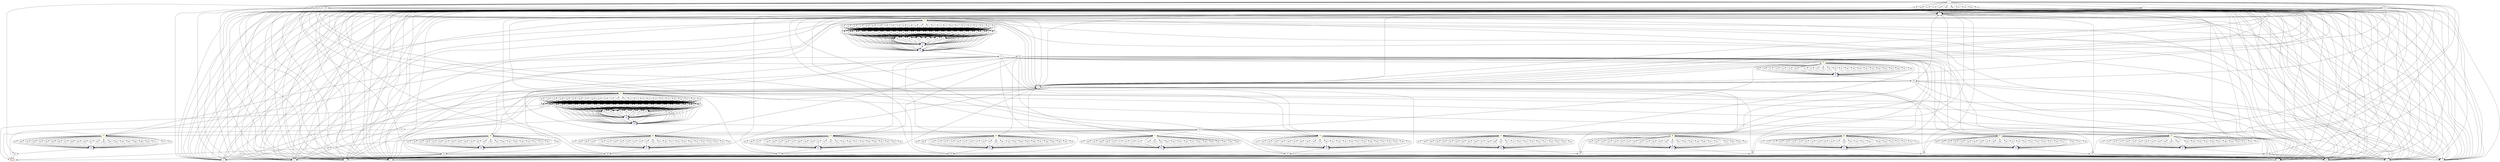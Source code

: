 digraph G {
	0 -> 1;
	0 -> 115;
	0 -> 205;
	0 -> 232;
	0 -> 259;
	0 -> 286;
	0 -> 313;
	0 -> 340;
	0 -> 367;
	0 -> 394;
	0 -> 421;
	0 -> 448;
	0 -> 501;
	0 -> 503;
	0 -> 504;
	0 -> 505;
	0 -> 506;
	0 -> 507;
	0 -> 508;
	0 -> 509;
	0 -> 510;
	0 -> 511;
	0 -> 512;
	0 -> 513;
	0 -> 514;
	0 -> 515;
	1 -> 2;
	1 -> 3;
	1 -> 4;
	1 -> 5;
	1 -> 6;
	1 -> 7;
	1 -> 8;
	1 -> 9;
	1 -> 10;
	1 -> 11;
	2 -> "12";
12 [color=yellow];
	2 -> "13";
13 [color=yellow];
	3 -> "12";
12 [color=yellow];
	3 -> "13";
13 [color=yellow];
	4 -> "12";
12 [color=yellow];
	4 -> "13";
13 [color=yellow];
	5 -> "12";
12 [color=yellow];
	5 -> "13";
13 [color=yellow];
	6 -> "12";
12 [color=yellow];
	6 -> "13";
13 [color=yellow];
	7 -> "12";
12 [color=yellow];
	7 -> "13";
13 [color=yellow];
	8 -> "12";
12 [color=yellow];
	8 -> "13";
13 [color=yellow];
	9 -> "12";
12 [color=yellow];
	9 -> "13";
13 [color=yellow];
	10 -> "12";
12 [color=yellow];
	10 -> "13";
13 [color=yellow];
	11 -> "12";
12 [color=yellow];
	11 -> "13";
13 [color=yellow];
	12 -> 14;
	12 -> 50;
	12 -> 51;
	12 -> 52;
	12 -> 53;
	12 -> 54;
	12 -> 55;
	12 -> 56;
	12 -> 57;
	12 -> 58;
	12 -> 59;
	12 -> 60;
	12 -> 61;
	12 -> 62;
	12 -> 63;
	12 -> 64;
	12 -> 65;
	12 -> 66;
	12 -> 67;
	12 -> 68;
	12 -> 69;
	12 -> 70;
	12 -> 71;
	12 -> 72;
	12 -> 73;
	12 -> 74;
	13 -> 116;
	13 -> 152;
	13 -> 153;
	13 -> 154;
	13 -> 155;
	13 -> 156;
	13 -> 157;
	13 -> 158;
	13 -> 159;
	13 -> 160;
	13 -> 161;
	13 -> 162;
	13 -> 163;
	13 -> 164;
	13 -> 165;
	13 -> 166;
	13 -> 167;
	13 -> 168;
	13 -> 169;
	13 -> 170;
	13 -> 171;
	13 -> 172;
	13 -> 173;
	13 -> 174;
	13 -> 175;
	13 -> 176;
	14 -> 15;
	14 -> 16;
	14 -> 17;
	14 -> 18;
	14 -> 19;
	14 -> 20;
	14 -> 21;
	14 -> 22;
	14 -> 23;
	14 -> 24;
	14 -> 25;
	14 -> 26;
	14 -> 27;
	14 -> 28;
	14 -> 29;
	14 -> 30;
	14 -> 31;
	14 -> 32;
	14 -> 33;
	14 -> 34;
	14 -> 35;
	14 -> 36;
	14 -> 37;
	14 -> 38;
	14 -> 39;
	14 -> 40;
	15 -> "41";
41 [color=blue];
	15 -> 42;
	15 -> 43;
	15 -> 44;
	15 -> 45;
	15 -> 46;
	15 -> 47;
	15 -> "48";
48 [color=blue];
	15 -> 49;
	16 -> "41";
41 [color=blue];
	16 -> 42;
	16 -> 43;
	16 -> 44;
	16 -> 45;
	16 -> 46;
	16 -> 47;
	16 -> "48";
48 [color=blue];
	16 -> 49;
	17 -> "41";
41 [color=blue];
	17 -> 42;
	17 -> 43;
	17 -> 44;
	17 -> 45;
	17 -> 46;
	17 -> 47;
	17 -> "48";
48 [color=blue];
	17 -> 49;
	18 -> "41";
41 [color=blue];
	18 -> 42;
	18 -> 43;
	18 -> 44;
	18 -> 45;
	18 -> 46;
	18 -> 47;
	18 -> "48";
48 [color=blue];
	18 -> 49;
	19 -> "41";
41 [color=blue];
	19 -> 42;
	19 -> 43;
	19 -> 44;
	19 -> 45;
	19 -> 46;
	19 -> 47;
	19 -> "48";
48 [color=blue];
	19 -> 49;
	20 -> "41";
41 [color=blue];
	20 -> 42;
	20 -> 43;
	20 -> 44;
	20 -> 45;
	20 -> 46;
	20 -> 47;
	20 -> "48";
48 [color=blue];
	20 -> 49;
	21 -> "41";
41 [color=blue];
	21 -> 42;
	21 -> 43;
	21 -> 44;
	21 -> 45;
	21 -> 46;
	21 -> 47;
	21 -> "48";
48 [color=blue];
	21 -> 49;
	22 -> "41";
41 [color=blue];
	22 -> 42;
	22 -> 43;
	22 -> 44;
	22 -> 45;
	22 -> 46;
	22 -> 47;
	22 -> "48";
48 [color=blue];
	22 -> 49;
	23 -> "41";
41 [color=blue];
	23 -> 42;
	23 -> 43;
	23 -> 44;
	23 -> 45;
	23 -> 46;
	23 -> 47;
	23 -> "48";
48 [color=blue];
	23 -> 49;
	24 -> "41";
41 [color=blue];
	24 -> 42;
	24 -> 43;
	24 -> 44;
	24 -> 45;
	24 -> 46;
	24 -> 47;
	24 -> "48";
48 [color=blue];
	24 -> 49;
	25 -> "41";
41 [color=blue];
	25 -> 42;
	25 -> 43;
	25 -> 44;
	25 -> 45;
	25 -> 46;
	25 -> 47;
	25 -> "48";
48 [color=blue];
	25 -> 49;
	26 -> "41";
41 [color=blue];
	26 -> 42;
	26 -> 43;
	26 -> 44;
	26 -> 45;
	26 -> 46;
	26 -> 47;
	26 -> "48";
48 [color=blue];
	26 -> 49;
	27 -> "41";
41 [color=blue];
	27 -> 42;
	27 -> 43;
	27 -> 44;
	27 -> 45;
	27 -> 46;
	27 -> 47;
	27 -> "48";
48 [color=blue];
	27 -> 49;
	28 -> "41";
41 [color=blue];
	28 -> 42;
	28 -> 43;
	28 -> 44;
	28 -> 45;
	28 -> 46;
	28 -> 47;
	28 -> "48";
48 [color=blue];
	28 -> 49;
	29 -> "41";
41 [color=blue];
	29 -> 42;
	29 -> 43;
	29 -> 44;
	29 -> 45;
	29 -> 46;
	29 -> 47;
	29 -> "48";
48 [color=blue];
	29 -> 49;
	30 -> "41";
41 [color=blue];
	30 -> 42;
	30 -> 43;
	30 -> 44;
	30 -> 45;
	30 -> 46;
	30 -> 47;
	30 -> "48";
48 [color=blue];
	30 -> 49;
	31 -> "41";
41 [color=blue];
	31 -> 42;
	31 -> 43;
	31 -> 44;
	31 -> 45;
	31 -> 46;
	31 -> 47;
	31 -> "48";
48 [color=blue];
	31 -> 49;
	32 -> "41";
41 [color=blue];
	32 -> 42;
	32 -> 43;
	32 -> 44;
	32 -> 45;
	32 -> 46;
	32 -> 47;
	32 -> "48";
48 [color=blue];
	32 -> 49;
	33 -> "41";
41 [color=blue];
	33 -> 42;
	33 -> 43;
	33 -> 44;
	33 -> 45;
	33 -> 46;
	33 -> 47;
	33 -> "48";
48 [color=blue];
	33 -> 49;
	34 -> "41";
41 [color=blue];
	34 -> 42;
	34 -> 43;
	34 -> 44;
	34 -> 45;
	34 -> 46;
	34 -> 47;
	34 -> "48";
48 [color=blue];
	34 -> 49;
	35 -> "41";
41 [color=blue];
	35 -> 42;
	35 -> 43;
	35 -> 44;
	35 -> 45;
	35 -> 46;
	35 -> 47;
	35 -> "48";
48 [color=blue];
	35 -> 49;
	36 -> "41";
41 [color=blue];
	36 -> 42;
	36 -> 43;
	36 -> 44;
	36 -> 45;
	36 -> 46;
	36 -> 47;
	36 -> "48";
48 [color=blue];
	36 -> 49;
	37 -> "41";
41 [color=blue];
	37 -> 42;
	37 -> 43;
	37 -> 44;
	37 -> 45;
	37 -> 46;
	37 -> 47;
	37 -> "48";
48 [color=blue];
	37 -> 49;
	38 -> "41";
41 [color=blue];
	38 -> 42;
	38 -> 43;
	38 -> 44;
	38 -> 45;
	38 -> 46;
	38 -> 47;
	38 -> "48";
48 [color=blue];
	38 -> 49;
	39 -> "41";
41 [color=blue];
	39 -> 42;
	39 -> 43;
	39 -> 44;
	39 -> 45;
	39 -> 46;
	39 -> 47;
	39 -> "48";
48 [color=blue];
	39 -> 49;
	40 -> "41";
41 [color=blue];
	40 -> 42;
	40 -> 43;
	40 -> 44;
	40 -> 45;
	40 -> 46;
	40 -> 47;
	40 -> "48";
48 [color=blue];
	40 -> 49;
	41 -> "41";
41 [color=blue];
	41 -> "48";
48 [color=blue];
	41 -> 502;
	42 -> "41";
41 [color=blue];
	42 -> "48";
48 [color=blue];
	43 -> "41";
41 [color=blue];
	43 -> "48";
48 [color=blue];
	44 -> "41";
41 [color=blue];
	44 -> "48";
48 [color=blue];
	45 -> "41";
41 [color=blue];
	45 -> "48";
48 [color=blue];
	46 -> "41";
41 [color=blue];
	46 -> "48";
48 [color=blue];
	47 -> "41";
41 [color=blue];
	47 -> "48";
48 [color=blue];
	48 -> "41";
41 [color=blue];
	48 -> "48";
48 [color=blue];
	48 -> 75;
	49 -> "41";
41 [color=blue];
	49 -> "48";
48 [color=blue];
	50 -> 15;
	50 -> 16;
	50 -> 17;
	50 -> 18;
	50 -> 19;
	50 -> 20;
	50 -> 21;
	50 -> 22;
	50 -> 23;
	50 -> 24;
	50 -> 25;
	50 -> 26;
	50 -> 27;
	50 -> 28;
	50 -> 29;
	50 -> 30;
	50 -> 31;
	50 -> 32;
	50 -> 33;
	50 -> 34;
	50 -> 35;
	50 -> 36;
	50 -> 37;
	50 -> 38;
	50 -> 39;
	50 -> 40;
	51 -> 15;
	51 -> 16;
	51 -> 17;
	51 -> 18;
	51 -> 19;
	51 -> 20;
	51 -> 21;
	51 -> 22;
	51 -> 23;
	51 -> 24;
	51 -> 25;
	51 -> 26;
	51 -> 27;
	51 -> 28;
	51 -> 29;
	51 -> 30;
	51 -> 31;
	51 -> 32;
	51 -> 33;
	51 -> 34;
	51 -> 35;
	51 -> 36;
	51 -> 37;
	51 -> 38;
	51 -> 39;
	51 -> 40;
	52 -> 15;
	52 -> 16;
	52 -> 17;
	52 -> 18;
	52 -> 19;
	52 -> 20;
	52 -> 21;
	52 -> 22;
	52 -> 23;
	52 -> 24;
	52 -> 25;
	52 -> 26;
	52 -> 27;
	52 -> 28;
	52 -> 29;
	52 -> 30;
	52 -> 31;
	52 -> 32;
	52 -> 33;
	52 -> 34;
	52 -> 35;
	52 -> 36;
	52 -> 37;
	52 -> 38;
	52 -> 39;
	52 -> 40;
	53 -> 15;
	53 -> 16;
	53 -> 17;
	53 -> 18;
	53 -> 19;
	53 -> 20;
	53 -> 21;
	53 -> 22;
	53 -> 23;
	53 -> 24;
	53 -> 25;
	53 -> 26;
	53 -> 27;
	53 -> 28;
	53 -> 29;
	53 -> 30;
	53 -> 31;
	53 -> 32;
	53 -> 33;
	53 -> 34;
	53 -> 35;
	53 -> 36;
	53 -> 37;
	53 -> 38;
	53 -> 39;
	53 -> 40;
	54 -> 15;
	54 -> 16;
	54 -> 17;
	54 -> 18;
	54 -> 19;
	54 -> 20;
	54 -> 21;
	54 -> 22;
	54 -> 23;
	54 -> 24;
	54 -> 25;
	54 -> 26;
	54 -> 27;
	54 -> 28;
	54 -> 29;
	54 -> 30;
	54 -> 31;
	54 -> 32;
	54 -> 33;
	54 -> 34;
	54 -> 35;
	54 -> 36;
	54 -> 37;
	54 -> 38;
	54 -> 39;
	54 -> 40;
	55 -> 15;
	55 -> 16;
	55 -> 17;
	55 -> 18;
	55 -> 19;
	55 -> 20;
	55 -> 21;
	55 -> 22;
	55 -> 23;
	55 -> 24;
	55 -> 25;
	55 -> 26;
	55 -> 27;
	55 -> 28;
	55 -> 29;
	55 -> 30;
	55 -> 31;
	55 -> 32;
	55 -> 33;
	55 -> 34;
	55 -> 35;
	55 -> 36;
	55 -> 37;
	55 -> 38;
	55 -> 39;
	55 -> 40;
	56 -> 15;
	56 -> 16;
	56 -> 17;
	56 -> 18;
	56 -> 19;
	56 -> 20;
	56 -> 21;
	56 -> 22;
	56 -> 23;
	56 -> 24;
	56 -> 25;
	56 -> 26;
	56 -> 27;
	56 -> 28;
	56 -> 29;
	56 -> 30;
	56 -> 31;
	56 -> 32;
	56 -> 33;
	56 -> 34;
	56 -> 35;
	56 -> 36;
	56 -> 37;
	56 -> 38;
	56 -> 39;
	56 -> 40;
	57 -> 15;
	57 -> 16;
	57 -> 17;
	57 -> 18;
	57 -> 19;
	57 -> 20;
	57 -> 21;
	57 -> 22;
	57 -> 23;
	57 -> 24;
	57 -> 25;
	57 -> 26;
	57 -> 27;
	57 -> 28;
	57 -> 29;
	57 -> 30;
	57 -> 31;
	57 -> 32;
	57 -> 33;
	57 -> 34;
	57 -> 35;
	57 -> 36;
	57 -> 37;
	57 -> 38;
	57 -> 39;
	57 -> 40;
	58 -> 15;
	58 -> 16;
	58 -> 17;
	58 -> 18;
	58 -> 19;
	58 -> 20;
	58 -> 21;
	58 -> 22;
	58 -> 23;
	58 -> 24;
	58 -> 25;
	58 -> 26;
	58 -> 27;
	58 -> 28;
	58 -> 29;
	58 -> 30;
	58 -> 31;
	58 -> 32;
	58 -> 33;
	58 -> 34;
	58 -> 35;
	58 -> 36;
	58 -> 37;
	58 -> 38;
	58 -> 39;
	58 -> 40;
	59 -> 15;
	59 -> 16;
	59 -> 17;
	59 -> 18;
	59 -> 19;
	59 -> 20;
	59 -> 21;
	59 -> 22;
	59 -> 23;
	59 -> 24;
	59 -> 25;
	59 -> 26;
	59 -> 27;
	59 -> 28;
	59 -> 29;
	59 -> 30;
	59 -> 31;
	59 -> 32;
	59 -> 33;
	59 -> 34;
	59 -> 35;
	59 -> 36;
	59 -> 37;
	59 -> 38;
	59 -> 39;
	59 -> 40;
	60 -> 15;
	60 -> 16;
	60 -> 17;
	60 -> 18;
	60 -> 19;
	60 -> 20;
	60 -> 21;
	60 -> 22;
	60 -> 23;
	60 -> 24;
	60 -> 25;
	60 -> 26;
	60 -> 27;
	60 -> 28;
	60 -> 29;
	60 -> 30;
	60 -> 31;
	60 -> 32;
	60 -> 33;
	60 -> 34;
	60 -> 35;
	60 -> 36;
	60 -> 37;
	60 -> 38;
	60 -> 39;
	60 -> 40;
	61 -> 15;
	61 -> 16;
	61 -> 17;
	61 -> 18;
	61 -> 19;
	61 -> 20;
	61 -> 21;
	61 -> 22;
	61 -> 23;
	61 -> 24;
	61 -> 25;
	61 -> 26;
	61 -> 27;
	61 -> 28;
	61 -> 29;
	61 -> 30;
	61 -> 31;
	61 -> 32;
	61 -> 33;
	61 -> 34;
	61 -> 35;
	61 -> 36;
	61 -> 37;
	61 -> 38;
	61 -> 39;
	61 -> 40;
	62 -> 15;
	62 -> 16;
	62 -> 17;
	62 -> 18;
	62 -> 19;
	62 -> 20;
	62 -> 21;
	62 -> 22;
	62 -> 23;
	62 -> 24;
	62 -> 25;
	62 -> 26;
	62 -> 27;
	62 -> 28;
	62 -> 29;
	62 -> 30;
	62 -> 31;
	62 -> 32;
	62 -> 33;
	62 -> 34;
	62 -> 35;
	62 -> 36;
	62 -> 37;
	62 -> 38;
	62 -> 39;
	62 -> 40;
	63 -> 15;
	63 -> 16;
	63 -> 17;
	63 -> 18;
	63 -> 19;
	63 -> 20;
	63 -> 21;
	63 -> 22;
	63 -> 23;
	63 -> 24;
	63 -> 25;
	63 -> 26;
	63 -> 27;
	63 -> 28;
	63 -> 29;
	63 -> 30;
	63 -> 31;
	63 -> 32;
	63 -> 33;
	63 -> 34;
	63 -> 35;
	63 -> 36;
	63 -> 37;
	63 -> 38;
	63 -> 39;
	63 -> 40;
	64 -> 15;
	64 -> 16;
	64 -> 17;
	64 -> 18;
	64 -> 19;
	64 -> 20;
	64 -> 21;
	64 -> 22;
	64 -> 23;
	64 -> 24;
	64 -> 25;
	64 -> 26;
	64 -> 27;
	64 -> 28;
	64 -> 29;
	64 -> 30;
	64 -> 31;
	64 -> 32;
	64 -> 33;
	64 -> 34;
	64 -> 35;
	64 -> 36;
	64 -> 37;
	64 -> 38;
	64 -> 39;
	64 -> 40;
	65 -> 15;
	65 -> 16;
	65 -> 17;
	65 -> 18;
	65 -> 19;
	65 -> 20;
	65 -> 21;
	65 -> 22;
	65 -> 23;
	65 -> 24;
	65 -> 25;
	65 -> 26;
	65 -> 27;
	65 -> 28;
	65 -> 29;
	65 -> 30;
	65 -> 31;
	65 -> 32;
	65 -> 33;
	65 -> 34;
	65 -> 35;
	65 -> 36;
	65 -> 37;
	65 -> 38;
	65 -> 39;
	65 -> 40;
	66 -> 15;
	66 -> 16;
	66 -> 17;
	66 -> 18;
	66 -> 19;
	66 -> 20;
	66 -> 21;
	66 -> 22;
	66 -> 23;
	66 -> 24;
	66 -> 25;
	66 -> 26;
	66 -> 27;
	66 -> 28;
	66 -> 29;
	66 -> 30;
	66 -> 31;
	66 -> 32;
	66 -> 33;
	66 -> 34;
	66 -> 35;
	66 -> 36;
	66 -> 37;
	66 -> 38;
	66 -> 39;
	66 -> 40;
	67 -> 15;
	67 -> 16;
	67 -> 17;
	67 -> 18;
	67 -> 19;
	67 -> 20;
	67 -> 21;
	67 -> 22;
	67 -> 23;
	67 -> 24;
	67 -> 25;
	67 -> 26;
	67 -> 27;
	67 -> 28;
	67 -> 29;
	67 -> 30;
	67 -> 31;
	67 -> 32;
	67 -> 33;
	67 -> 34;
	67 -> 35;
	67 -> 36;
	67 -> 37;
	67 -> 38;
	67 -> 39;
	67 -> 40;
	68 -> 15;
	68 -> 16;
	68 -> 17;
	68 -> 18;
	68 -> 19;
	68 -> 20;
	68 -> 21;
	68 -> 22;
	68 -> 23;
	68 -> 24;
	68 -> 25;
	68 -> 26;
	68 -> 27;
	68 -> 28;
	68 -> 29;
	68 -> 30;
	68 -> 31;
	68 -> 32;
	68 -> 33;
	68 -> 34;
	68 -> 35;
	68 -> 36;
	68 -> 37;
	68 -> 38;
	68 -> 39;
	68 -> 40;
	69 -> 15;
	69 -> 16;
	69 -> 17;
	69 -> 18;
	69 -> 19;
	69 -> 20;
	69 -> 21;
	69 -> 22;
	69 -> 23;
	69 -> 24;
	69 -> 25;
	69 -> 26;
	69 -> 27;
	69 -> 28;
	69 -> 29;
	69 -> 30;
	69 -> 31;
	69 -> 32;
	69 -> 33;
	69 -> 34;
	69 -> 35;
	69 -> 36;
	69 -> 37;
	69 -> 38;
	69 -> 39;
	69 -> 40;
	70 -> 15;
	70 -> 16;
	70 -> 17;
	70 -> 18;
	70 -> 19;
	70 -> 20;
	70 -> 21;
	70 -> 22;
	70 -> 23;
	70 -> 24;
	70 -> 25;
	70 -> 26;
	70 -> 27;
	70 -> 28;
	70 -> 29;
	70 -> 30;
	70 -> 31;
	70 -> 32;
	70 -> 33;
	70 -> 34;
	70 -> 35;
	70 -> 36;
	70 -> 37;
	70 -> 38;
	70 -> 39;
	70 -> 40;
	71 -> 15;
	71 -> 16;
	71 -> 17;
	71 -> 18;
	71 -> 19;
	71 -> 20;
	71 -> 21;
	71 -> 22;
	71 -> 23;
	71 -> 24;
	71 -> 25;
	71 -> 26;
	71 -> 27;
	71 -> 28;
	71 -> 29;
	71 -> 30;
	71 -> 31;
	71 -> 32;
	71 -> 33;
	71 -> 34;
	71 -> 35;
	71 -> 36;
	71 -> 37;
	71 -> 38;
	71 -> 39;
	71 -> 40;
	72 -> 15;
	72 -> 16;
	72 -> 17;
	72 -> 18;
	72 -> 19;
	72 -> 20;
	72 -> 21;
	72 -> 22;
	72 -> 23;
	72 -> 24;
	72 -> 25;
	72 -> 26;
	72 -> 27;
	72 -> 28;
	72 -> 29;
	72 -> 30;
	72 -> 31;
	72 -> 32;
	72 -> 33;
	72 -> 34;
	72 -> 35;
	72 -> 36;
	72 -> 37;
	72 -> 38;
	72 -> 39;
	72 -> 40;
	73 -> 15;
	73 -> 16;
	73 -> 17;
	73 -> 18;
	73 -> 19;
	73 -> 20;
	73 -> 21;
	73 -> 22;
	73 -> 23;
	73 -> 24;
	73 -> 25;
	73 -> 26;
	73 -> 27;
	73 -> 28;
	73 -> 29;
	73 -> 30;
	73 -> 31;
	73 -> 32;
	73 -> 33;
	73 -> 34;
	73 -> 35;
	73 -> 36;
	73 -> 37;
	73 -> 38;
	73 -> 39;
	73 -> 40;
	74 -> 15;
	74 -> 16;
	74 -> 17;
	74 -> 18;
	74 -> 19;
	74 -> 20;
	74 -> 21;
	74 -> 22;
	74 -> 23;
	74 -> 24;
	74 -> 25;
	74 -> 26;
	74 -> 27;
	74 -> 28;
	74 -> 29;
	74 -> 30;
	74 -> 31;
	74 -> 32;
	74 -> 33;
	74 -> 34;
	74 -> 35;
	74 -> 36;
	74 -> 37;
	74 -> 38;
	74 -> 39;
	74 -> 40;
	75 -> "76";
76 [color=yellow];
	75 -> "77";
77 [color=yellow];
	75 -> "78";
78 [color=yellow];
	75 -> "79";
79 [color=yellow];
	75 -> "80";
80 [color=yellow];
	75 -> "81";
81 [color=yellow];
	75 -> "82";
82 [color=yellow];
	75 -> "83";
83 [color=yellow];
	75 -> "84";
84 [color=yellow];
	75 -> "85";
85 [color=yellow];
	75 -> "86";
86 [color=yellow];
	75 -> "87";
87 [color=yellow];
	75 -> "88";
88 [color=yellow];
	76 -> 89;
	76 -> "90";
90 [color=blue];
	76 -> 91;
	76 -> 92;
	76 -> 93;
	76 -> 94;
	76 -> 95;
	76 -> 96;
	76 -> 97;
	76 -> 98;
	76 -> 99;
	76 -> 100;
	76 -> 101;
	76 -> 102;
	76 -> 103;
	76 -> 104;
	76 -> 105;
	76 -> 106;
	76 -> 107;
	76 -> 108;
	76 -> 109;
	76 -> 110;
	76 -> 111;
	76 -> 112;
	76 -> 113;
	76 -> 114;
	77 -> "449";
449 [color=blue];
	77 -> 450;
	77 -> 451;
	77 -> 452;
	77 -> 453;
	77 -> 454;
	77 -> 455;
	77 -> 456;
	77 -> 457;
	77 -> 458;
	77 -> 459;
	77 -> 460;
	77 -> 461;
	77 -> 462;
	77 -> 463;
	77 -> 464;
	77 -> 465;
	77 -> 466;
	77 -> 467;
	77 -> 468;
	77 -> 469;
	77 -> 470;
	77 -> 471;
	77 -> 472;
	77 -> 473;
	77 -> 474;
	78 -> 475;
	78 -> "476";
476 [color=blue];
	78 -> 477;
	78 -> 478;
	78 -> 479;
	78 -> 480;
	78 -> 481;
	78 -> 482;
	78 -> 483;
	78 -> 484;
	78 -> 485;
	78 -> 486;
	78 -> 487;
	78 -> 488;
	78 -> 489;
	78 -> 490;
	78 -> 491;
	78 -> 492;
	78 -> 493;
	78 -> 494;
	78 -> 495;
	78 -> 496;
	78 -> 497;
	78 -> 498;
	78 -> 499;
	78 -> 500;
	79 -> 179;
	79 -> "180";
180 [color=blue];
	79 -> 181;
	79 -> 182;
	79 -> 183;
	79 -> 184;
	79 -> 185;
	79 -> 186;
	79 -> 187;
	79 -> 188;
	79 -> 189;
	79 -> 190;
	79 -> 191;
	79 -> 192;
	79 -> 193;
	79 -> 194;
	79 -> 195;
	79 -> 196;
	79 -> 197;
	79 -> 198;
	79 -> 199;
	79 -> 200;
	79 -> 201;
	79 -> 202;
	79 -> 203;
	79 -> 204;
	80 -> 206;
	80 -> "207";
207 [color=blue];
	80 -> 208;
	80 -> 209;
	80 -> 210;
	80 -> 211;
	80 -> 212;
	80 -> 213;
	80 -> 214;
	80 -> 215;
	80 -> 216;
	80 -> 217;
	80 -> 218;
	80 -> 219;
	80 -> 220;
	80 -> 221;
	80 -> 222;
	80 -> 223;
	80 -> 224;
	80 -> 225;
	80 -> 226;
	80 -> 227;
	80 -> 228;
	80 -> 229;
	80 -> 230;
	80 -> 231;
	81 -> 233;
	81 -> "234";
234 [color=blue];
	81 -> 235;
	81 -> 236;
	81 -> 237;
	81 -> 238;
	81 -> 239;
	81 -> 240;
	81 -> 241;
	81 -> 242;
	81 -> 243;
	81 -> 244;
	81 -> 245;
	81 -> 246;
	81 -> 247;
	81 -> 248;
	81 -> 249;
	81 -> 250;
	81 -> 251;
	81 -> 252;
	81 -> 253;
	81 -> 254;
	81 -> 255;
	81 -> 256;
	81 -> 257;
	81 -> 258;
	82 -> 260;
	82 -> "261";
261 [color=blue];
	82 -> 262;
	82 -> 263;
	82 -> 264;
	82 -> 265;
	82 -> 266;
	82 -> 267;
	82 -> 268;
	82 -> 269;
	82 -> 270;
	82 -> 271;
	82 -> 272;
	82 -> 273;
	82 -> 274;
	82 -> 275;
	82 -> 276;
	82 -> 277;
	82 -> 278;
	82 -> 279;
	82 -> 280;
	82 -> 281;
	82 -> 282;
	82 -> 283;
	82 -> 284;
	82 -> 285;
	83 -> 287;
	83 -> "288";
288 [color=blue];
	83 -> 289;
	83 -> 290;
	83 -> 291;
	83 -> 292;
	83 -> 293;
	83 -> 294;
	83 -> 295;
	83 -> 296;
	83 -> 297;
	83 -> 298;
	83 -> 299;
	83 -> 300;
	83 -> 301;
	83 -> 302;
	83 -> 303;
	83 -> 304;
	83 -> 305;
	83 -> 306;
	83 -> 307;
	83 -> 308;
	83 -> 309;
	83 -> 310;
	83 -> 311;
	83 -> 312;
	84 -> 314;
	84 -> "315";
315 [color=blue];
	84 -> 316;
	84 -> 317;
	84 -> 318;
	84 -> 319;
	84 -> 320;
	84 -> 321;
	84 -> 322;
	84 -> 323;
	84 -> 324;
	84 -> 325;
	84 -> 326;
	84 -> 327;
	84 -> 328;
	84 -> 329;
	84 -> 330;
	84 -> 331;
	84 -> 332;
	84 -> 333;
	84 -> 334;
	84 -> 335;
	84 -> 336;
	84 -> 337;
	84 -> 338;
	84 -> 339;
	85 -> 341;
	85 -> "342";
342 [color=blue];
	85 -> 343;
	85 -> 344;
	85 -> 345;
	85 -> 346;
	85 -> 347;
	85 -> 348;
	85 -> 349;
	85 -> 350;
	85 -> 351;
	85 -> 352;
	85 -> 353;
	85 -> 354;
	85 -> 355;
	85 -> 356;
	85 -> 357;
	85 -> 358;
	85 -> 359;
	85 -> 360;
	85 -> 361;
	85 -> 362;
	85 -> 363;
	85 -> 364;
	85 -> 365;
	85 -> 366;
	86 -> 368;
	86 -> "369";
369 [color=blue];
	86 -> 370;
	86 -> 371;
	86 -> 372;
	86 -> 373;
	86 -> 374;
	86 -> 375;
	86 -> 376;
	86 -> 377;
	86 -> 378;
	86 -> 379;
	86 -> 380;
	86 -> 381;
	86 -> 382;
	86 -> 383;
	86 -> 384;
	86 -> 385;
	86 -> 386;
	86 -> 387;
	86 -> 388;
	86 -> 389;
	86 -> 390;
	86 -> 391;
	86 -> 392;
	86 -> 393;
	87 -> 395;
	87 -> "396";
396 [color=blue];
	87 -> 397;
	87 -> 398;
	87 -> 399;
	87 -> 400;
	87 -> 401;
	87 -> 402;
	87 -> 403;
	87 -> 404;
	87 -> 405;
	87 -> 406;
	87 -> 407;
	87 -> 408;
	87 -> 409;
	87 -> 410;
	87 -> 411;
	87 -> 412;
	87 -> 413;
	87 -> 414;
	87 -> 415;
	87 -> 416;
	87 -> 417;
	87 -> 418;
	87 -> 419;
	87 -> 420;
	88 -> 422;
	88 -> "423";
423 [color=blue];
	88 -> 424;
	88 -> 425;
	88 -> 426;
	88 -> 427;
	88 -> 428;
	88 -> 429;
	88 -> 430;
	88 -> 431;
	88 -> 432;
	88 -> 433;
	88 -> 434;
	88 -> 435;
	88 -> 436;
	88 -> 437;
	88 -> 438;
	88 -> 439;
	88 -> 440;
	88 -> 441;
	88 -> 442;
	88 -> 443;
	88 -> 444;
	88 -> 445;
	88 -> 446;
	88 -> 447;
	89 -> "90";
90 [color=blue];
	90 -> "90";
90 [color=blue];
	90 -> 115;
	91 -> "90";
90 [color=blue];
	92 -> "90";
90 [color=blue];
	93 -> "90";
90 [color=blue];
	94 -> "90";
90 [color=blue];
	95 -> "90";
90 [color=blue];
	96 -> "90";
90 [color=blue];
	97 -> "90";
90 [color=blue];
	98 -> "90";
90 [color=blue];
	99 -> "90";
90 [color=blue];
	100 -> "90";
90 [color=blue];
	101 -> "90";
90 [color=blue];
	102 -> "90";
90 [color=blue];
	103 -> "90";
90 [color=blue];
	104 -> "90";
90 [color=blue];
	105 -> "90";
90 [color=blue];
	106 -> "90";
90 [color=blue];
	107 -> "90";
90 [color=blue];
	108 -> "90";
90 [color=blue];
	109 -> "90";
90 [color=blue];
	110 -> "90";
90 [color=blue];
	111 -> "90";
90 [color=blue];
	112 -> "90";
90 [color=blue];
	113 -> "90";
90 [color=blue];
	114 -> "90";
90 [color=blue];
	115 -> 2;
	115 -> 3;
	115 -> 4;
	115 -> 5;
	115 -> 6;
	115 -> 7;
	115 -> 8;
	115 -> 9;
	115 -> 10;
	115 -> 11;
	116 -> 117;
	116 -> 118;
	116 -> 119;
	116 -> 120;
	116 -> 121;
	116 -> 122;
	116 -> 123;
	116 -> 124;
	116 -> 125;
	116 -> 126;
	116 -> 127;
	116 -> 128;
	116 -> 129;
	116 -> 130;
	116 -> 131;
	116 -> 132;
	116 -> 133;
	116 -> 134;
	116 -> 135;
	116 -> 136;
	116 -> 137;
	116 -> 138;
	116 -> 139;
	116 -> 140;
	116 -> 141;
	116 -> 142;
	117 -> 143;
	117 -> "144";
144 [color=blue];
	117 -> 145;
	117 -> 146;
	117 -> 147;
	117 -> "148";
148 [color=blue];
	117 -> 149;
	117 -> 150;
	117 -> 151;
	118 -> 143;
	118 -> "144";
144 [color=blue];
	118 -> 145;
	118 -> 146;
	118 -> 147;
	118 -> "148";
148 [color=blue];
	118 -> 149;
	118 -> 150;
	118 -> 151;
	119 -> "Timeout";
Timeout [color=red];
	120 -> 143;
	120 -> "144";
144 [color=blue];
	120 -> 145;
	120 -> 146;
	120 -> 147;
	120 -> "148";
148 [color=blue];
	120 -> 149;
	120 -> 150;
	120 -> 151;
	121 -> "Timeout";
Timeout [color=red];
	122 -> 143;
	122 -> "144";
144 [color=blue];
	122 -> 145;
	122 -> 146;
	122 -> 147;
	122 -> "148";
148 [color=blue];
	122 -> 149;
	122 -> 150;
	122 -> 151;
	123 -> 143;
	123 -> "144";
144 [color=blue];
	123 -> 145;
	123 -> 146;
	123 -> 147;
	123 -> "148";
148 [color=blue];
	123 -> 149;
	123 -> 150;
	123 -> 151;
	124 -> 143;
	124 -> "144";
144 [color=blue];
	124 -> 145;
	124 -> 146;
	124 -> 147;
	124 -> "148";
148 [color=blue];
	124 -> 149;
	124 -> 150;
	124 -> 151;
	125 -> 143;
	125 -> "144";
144 [color=blue];
	125 -> 145;
	125 -> 146;
	125 -> 147;
	125 -> "148";
148 [color=blue];
	125 -> 149;
	125 -> 150;
	125 -> 151;
	126 -> 143;
	126 -> "144";
144 [color=blue];
	126 -> 145;
	126 -> 146;
	126 -> 147;
	126 -> "148";
148 [color=blue];
	126 -> 149;
	126 -> 150;
	126 -> 151;
	127 -> 143;
	127 -> "144";
144 [color=blue];
	127 -> 145;
	127 -> 146;
	127 -> 147;
	127 -> "148";
148 [color=blue];
	127 -> 149;
	127 -> 150;
	127 -> 151;
	128 -> 143;
	128 -> "144";
144 [color=blue];
	128 -> 145;
	128 -> 146;
	128 -> 147;
	128 -> "148";
148 [color=blue];
	128 -> 149;
	128 -> 150;
	128 -> 151;
	129 -> 143;
	129 -> "144";
144 [color=blue];
	129 -> 145;
	129 -> 146;
	129 -> 147;
	129 -> "148";
148 [color=blue];
	129 -> 149;
	129 -> 150;
	129 -> 151;
	130 -> 143;
	130 -> "144";
144 [color=blue];
	130 -> 145;
	130 -> 146;
	130 -> 147;
	130 -> "148";
148 [color=blue];
	130 -> 149;
	130 -> 150;
	130 -> 151;
	131 -> 143;
	131 -> "144";
144 [color=blue];
	131 -> 145;
	131 -> 146;
	131 -> 147;
	131 -> "148";
148 [color=blue];
	131 -> 149;
	131 -> 150;
	131 -> 151;
	132 -> 143;
	132 -> "144";
144 [color=blue];
	132 -> 145;
	132 -> 146;
	132 -> 147;
	132 -> "148";
148 [color=blue];
	132 -> 149;
	132 -> 150;
	132 -> 151;
	133 -> 143;
	133 -> "144";
144 [color=blue];
	133 -> 145;
	133 -> 146;
	133 -> 147;
	133 -> "148";
148 [color=blue];
	133 -> 149;
	133 -> 150;
	133 -> 151;
	134 -> 143;
	134 -> "144";
144 [color=blue];
	134 -> 145;
	134 -> 146;
	134 -> 147;
	134 -> "148";
148 [color=blue];
	134 -> 149;
	134 -> 150;
	134 -> 151;
	135 -> 143;
	135 -> "144";
144 [color=blue];
	135 -> 145;
	135 -> 146;
	135 -> 147;
	135 -> "148";
148 [color=blue];
	135 -> 149;
	135 -> 150;
	135 -> 151;
	136 -> 143;
	136 -> "144";
144 [color=blue];
	136 -> 145;
	136 -> 146;
	136 -> 147;
	136 -> "148";
148 [color=blue];
	136 -> 149;
	136 -> 150;
	136 -> 151;
	137 -> 143;
	137 -> "144";
144 [color=blue];
	137 -> 145;
	137 -> 146;
	137 -> 147;
	137 -> "148";
148 [color=blue];
	137 -> 149;
	137 -> 150;
	137 -> 151;
	138 -> 143;
	138 -> "144";
144 [color=blue];
	138 -> 145;
	138 -> 146;
	138 -> 147;
	138 -> "148";
148 [color=blue];
	138 -> 149;
	138 -> 150;
	138 -> 151;
	139 -> 143;
	139 -> "144";
144 [color=blue];
	139 -> 145;
	139 -> 146;
	139 -> 147;
	139 -> "148";
148 [color=blue];
	139 -> 149;
	139 -> 150;
	139 -> 151;
	140 -> 143;
	140 -> "144";
144 [color=blue];
	140 -> 145;
	140 -> 146;
	140 -> 147;
	140 -> "148";
148 [color=blue];
	140 -> 149;
	140 -> 150;
	140 -> 151;
	141 -> 143;
	141 -> "144";
144 [color=blue];
	141 -> 145;
	141 -> 146;
	141 -> 147;
	141 -> "148";
148 [color=blue];
	141 -> 149;
	141 -> 150;
	141 -> 151;
	142 -> 143;
	142 -> "144";
144 [color=blue];
	142 -> 145;
	142 -> 146;
	142 -> 147;
	142 -> "148";
148 [color=blue];
	142 -> 149;
	142 -> 150;
	142 -> 151;
	143 -> "144";
144 [color=blue];
	143 -> "148";
148 [color=blue];
	144 -> "144";
144 [color=blue];
	144 -> "148";
148 [color=blue];
	144 -> 177;
	145 -> "144";
144 [color=blue];
	145 -> "148";
148 [color=blue];
	146 -> "144";
144 [color=blue];
	146 -> "148";
148 [color=blue];
	147 -> "144";
144 [color=blue];
	147 -> "148";
148 [color=blue];
	148 -> "144";
144 [color=blue];
	148 -> "148";
148 [color=blue];
	148 -> 178;
	149 -> "144";
144 [color=blue];
	149 -> "148";
148 [color=blue];
	150 -> "144";
144 [color=blue];
	150 -> "148";
148 [color=blue];
	151 -> "144";
144 [color=blue];
	151 -> "148";
148 [color=blue];
	152 -> 117;
	152 -> 118;
	152 -> 119;
	152 -> 120;
	152 -> 121;
	152 -> 122;
	152 -> 123;
	152 -> 124;
	152 -> 125;
	152 -> 126;
	152 -> 127;
	152 -> 128;
	152 -> 129;
	152 -> 130;
	152 -> 131;
	152 -> 132;
	152 -> 133;
	152 -> 134;
	152 -> 135;
	152 -> 136;
	152 -> 137;
	152 -> 138;
	152 -> 139;
	152 -> 140;
	152 -> 141;
	152 -> 142;
	153 -> 117;
	153 -> 118;
	153 -> 119;
	153 -> 120;
	153 -> 121;
	153 -> 122;
	153 -> 123;
	153 -> 124;
	153 -> 125;
	153 -> 126;
	153 -> 127;
	153 -> 128;
	153 -> 129;
	153 -> 130;
	153 -> 131;
	153 -> 132;
	153 -> 133;
	153 -> 134;
	153 -> 135;
	153 -> 136;
	153 -> 137;
	153 -> 138;
	153 -> 139;
	153 -> 140;
	153 -> 141;
	153 -> 142;
	154 -> 117;
	154 -> 118;
	154 -> 119;
	154 -> 120;
	154 -> 121;
	154 -> 122;
	154 -> 123;
	154 -> 124;
	154 -> 125;
	154 -> 126;
	154 -> 127;
	154 -> 128;
	154 -> 129;
	154 -> 130;
	154 -> 131;
	154 -> 132;
	154 -> 133;
	154 -> 134;
	154 -> 135;
	154 -> 136;
	154 -> 137;
	154 -> 138;
	154 -> 139;
	154 -> 140;
	154 -> 141;
	154 -> 142;
	155 -> 117;
	155 -> 118;
	155 -> 119;
	155 -> 120;
	155 -> 121;
	155 -> 122;
	155 -> 123;
	155 -> 124;
	155 -> 125;
	155 -> 126;
	155 -> 127;
	155 -> 128;
	155 -> 129;
	155 -> 130;
	155 -> 131;
	155 -> 132;
	155 -> 133;
	155 -> 134;
	155 -> 135;
	155 -> 136;
	155 -> 137;
	155 -> 138;
	155 -> 139;
	155 -> 140;
	155 -> 141;
	155 -> 142;
	156 -> 117;
	156 -> 118;
	156 -> 119;
	156 -> 120;
	156 -> 121;
	156 -> 122;
	156 -> 123;
	156 -> 124;
	156 -> 125;
	156 -> 126;
	156 -> 127;
	156 -> 128;
	156 -> 129;
	156 -> 130;
	156 -> 131;
	156 -> 132;
	156 -> 133;
	156 -> 134;
	156 -> 135;
	156 -> 136;
	156 -> 137;
	156 -> 138;
	156 -> 139;
	156 -> 140;
	156 -> 141;
	156 -> 142;
	157 -> 117;
	157 -> 118;
	157 -> 119;
	157 -> 120;
	157 -> 121;
	157 -> 122;
	157 -> 123;
	157 -> 124;
	157 -> 125;
	157 -> 126;
	157 -> 127;
	157 -> 128;
	157 -> 129;
	157 -> 130;
	157 -> 131;
	157 -> 132;
	157 -> 133;
	157 -> 134;
	157 -> 135;
	157 -> 136;
	157 -> 137;
	157 -> 138;
	157 -> 139;
	157 -> 140;
	157 -> 141;
	157 -> 142;
	158 -> 117;
	158 -> 118;
	158 -> 119;
	158 -> 120;
	158 -> 121;
	158 -> 122;
	158 -> 123;
	158 -> 124;
	158 -> 125;
	158 -> 126;
	158 -> 127;
	158 -> 128;
	158 -> 129;
	158 -> 130;
	158 -> 131;
	158 -> 132;
	158 -> 133;
	158 -> 134;
	158 -> 135;
	158 -> 136;
	158 -> 137;
	158 -> 138;
	158 -> 139;
	158 -> 140;
	158 -> 141;
	158 -> 142;
	159 -> 117;
	159 -> 118;
	159 -> 119;
	159 -> 120;
	159 -> 121;
	159 -> 122;
	159 -> 123;
	159 -> 124;
	159 -> 125;
	159 -> 126;
	159 -> 127;
	159 -> 128;
	159 -> 129;
	159 -> 130;
	159 -> 131;
	159 -> 132;
	159 -> 133;
	159 -> 134;
	159 -> 135;
	159 -> 136;
	159 -> 137;
	159 -> 138;
	159 -> 139;
	159 -> 140;
	159 -> 141;
	159 -> 142;
	160 -> 117;
	160 -> 118;
	160 -> 119;
	160 -> 120;
	160 -> 121;
	160 -> 122;
	160 -> 123;
	160 -> 124;
	160 -> 125;
	160 -> 126;
	160 -> 127;
	160 -> 128;
	160 -> 129;
	160 -> 130;
	160 -> 131;
	160 -> 132;
	160 -> 133;
	160 -> 134;
	160 -> 135;
	160 -> 136;
	160 -> 137;
	160 -> 138;
	160 -> 139;
	160 -> 140;
	160 -> 141;
	160 -> 142;
	161 -> 117;
	161 -> 118;
	161 -> 119;
	161 -> 120;
	161 -> 121;
	161 -> 122;
	161 -> 123;
	161 -> 124;
	161 -> 125;
	161 -> 126;
	161 -> 127;
	161 -> 128;
	161 -> 129;
	161 -> 130;
	161 -> 131;
	161 -> 132;
	161 -> 133;
	161 -> 134;
	161 -> 135;
	161 -> 136;
	161 -> 137;
	161 -> 138;
	161 -> 139;
	161 -> 140;
	161 -> 141;
	161 -> 142;
	162 -> 117;
	162 -> 118;
	162 -> 119;
	162 -> 120;
	162 -> 121;
	162 -> 122;
	162 -> 123;
	162 -> 124;
	162 -> 125;
	162 -> 126;
	162 -> 127;
	162 -> 128;
	162 -> 129;
	162 -> 130;
	162 -> 131;
	162 -> 132;
	162 -> 133;
	162 -> 134;
	162 -> 135;
	162 -> 136;
	162 -> 137;
	162 -> 138;
	162 -> 139;
	162 -> 140;
	162 -> 141;
	162 -> 142;
	163 -> 117;
	163 -> 118;
	163 -> 119;
	163 -> 120;
	163 -> 121;
	163 -> 122;
	163 -> 123;
	163 -> 124;
	163 -> 125;
	163 -> 126;
	163 -> 127;
	163 -> 128;
	163 -> 129;
	163 -> 130;
	163 -> 131;
	163 -> 132;
	163 -> 133;
	163 -> 134;
	163 -> 135;
	163 -> 136;
	163 -> 137;
	163 -> 138;
	163 -> 139;
	163 -> 140;
	163 -> 141;
	163 -> 142;
	164 -> 117;
	164 -> 118;
	164 -> 119;
	164 -> 120;
	164 -> 121;
	164 -> 122;
	164 -> 123;
	164 -> 124;
	164 -> 125;
	164 -> 126;
	164 -> 127;
	164 -> 128;
	164 -> 129;
	164 -> 130;
	164 -> 131;
	164 -> 132;
	164 -> 133;
	164 -> 134;
	164 -> 135;
	164 -> 136;
	164 -> 137;
	164 -> 138;
	164 -> 139;
	164 -> 140;
	164 -> 141;
	164 -> 142;
	165 -> 117;
	165 -> 118;
	165 -> 119;
	165 -> 120;
	165 -> 121;
	165 -> 122;
	165 -> 123;
	165 -> 124;
	165 -> 125;
	165 -> 126;
	165 -> 127;
	165 -> 128;
	165 -> 129;
	165 -> 130;
	165 -> 131;
	165 -> 132;
	165 -> 133;
	165 -> 134;
	165 -> 135;
	165 -> 136;
	165 -> 137;
	165 -> 138;
	165 -> 139;
	165 -> 140;
	165 -> 141;
	165 -> 142;
	166 -> 117;
	166 -> 118;
	166 -> 119;
	166 -> 120;
	166 -> 121;
	166 -> 122;
	166 -> 123;
	166 -> 124;
	166 -> 125;
	166 -> 126;
	166 -> 127;
	166 -> 128;
	166 -> 129;
	166 -> 130;
	166 -> 131;
	166 -> 132;
	166 -> 133;
	166 -> 134;
	166 -> 135;
	166 -> 136;
	166 -> 137;
	166 -> 138;
	166 -> 139;
	166 -> 140;
	166 -> 141;
	166 -> 142;
	167 -> 117;
	167 -> 118;
	167 -> 119;
	167 -> 120;
	167 -> 121;
	167 -> 122;
	167 -> 123;
	167 -> 124;
	167 -> 125;
	167 -> 126;
	167 -> 127;
	167 -> 128;
	167 -> 129;
	167 -> 130;
	167 -> 131;
	167 -> 132;
	167 -> 133;
	167 -> 134;
	167 -> 135;
	167 -> 136;
	167 -> 137;
	167 -> 138;
	167 -> 139;
	167 -> 140;
	167 -> 141;
	167 -> 142;
	168 -> 117;
	168 -> 118;
	168 -> 119;
	168 -> 120;
	168 -> 121;
	168 -> 122;
	168 -> 123;
	168 -> 124;
	168 -> 125;
	168 -> 126;
	168 -> 127;
	168 -> 128;
	168 -> 129;
	168 -> 130;
	168 -> 131;
	168 -> 132;
	168 -> 133;
	168 -> 134;
	168 -> 135;
	168 -> 136;
	168 -> 137;
	168 -> 138;
	168 -> 139;
	168 -> 140;
	168 -> 141;
	168 -> 142;
	169 -> 117;
	169 -> 118;
	169 -> 119;
	169 -> 120;
	169 -> 121;
	169 -> 122;
	169 -> 123;
	169 -> 124;
	169 -> 125;
	169 -> 126;
	169 -> 127;
	169 -> 128;
	169 -> 129;
	169 -> 130;
	169 -> 131;
	169 -> 132;
	169 -> 133;
	169 -> 134;
	169 -> 135;
	169 -> 136;
	169 -> 137;
	169 -> 138;
	169 -> 139;
	169 -> 140;
	169 -> 141;
	169 -> 142;
	170 -> 117;
	170 -> 118;
	170 -> 119;
	170 -> 120;
	170 -> 121;
	170 -> 122;
	170 -> 123;
	170 -> 124;
	170 -> 125;
	170 -> 126;
	170 -> 127;
	170 -> 128;
	170 -> 129;
	170 -> 130;
	170 -> 131;
	170 -> 132;
	170 -> 133;
	170 -> 134;
	170 -> 135;
	170 -> 136;
	170 -> 137;
	170 -> 138;
	170 -> 139;
	170 -> 140;
	170 -> 141;
	170 -> 142;
	171 -> 117;
	171 -> 118;
	171 -> 119;
	171 -> 120;
	171 -> 121;
	171 -> 122;
	171 -> 123;
	171 -> 124;
	171 -> 125;
	171 -> 126;
	171 -> 127;
	171 -> 128;
	171 -> 129;
	171 -> 130;
	171 -> 131;
	171 -> 132;
	171 -> 133;
	171 -> 134;
	171 -> 135;
	171 -> 136;
	171 -> 137;
	171 -> 138;
	171 -> 139;
	171 -> 140;
	171 -> 141;
	171 -> 142;
	172 -> 117;
	172 -> 118;
	172 -> 119;
	172 -> 120;
	172 -> 121;
	172 -> 122;
	172 -> 123;
	172 -> 124;
	172 -> 125;
	172 -> 126;
	172 -> 127;
	172 -> 128;
	172 -> 129;
	172 -> 130;
	172 -> 131;
	172 -> 132;
	172 -> 133;
	172 -> 134;
	172 -> 135;
	172 -> 136;
	172 -> 137;
	172 -> 138;
	172 -> 139;
	172 -> 140;
	172 -> 141;
	172 -> 142;
	173 -> 117;
	173 -> 118;
	173 -> 119;
	173 -> 120;
	173 -> 121;
	173 -> 122;
	173 -> 123;
	173 -> 124;
	173 -> 125;
	173 -> 126;
	173 -> 127;
	173 -> 128;
	173 -> 129;
	173 -> 130;
	173 -> 131;
	173 -> 132;
	173 -> 133;
	173 -> 134;
	173 -> 135;
	173 -> 136;
	173 -> 137;
	173 -> 138;
	173 -> 139;
	173 -> 140;
	173 -> 141;
	173 -> 142;
	174 -> 117;
	174 -> 118;
	174 -> 119;
	174 -> 120;
	174 -> 121;
	174 -> 122;
	174 -> 123;
	174 -> 124;
	174 -> 125;
	174 -> 126;
	174 -> 127;
	174 -> 128;
	174 -> 129;
	174 -> 130;
	174 -> 131;
	174 -> 132;
	174 -> 133;
	174 -> 134;
	174 -> 135;
	174 -> 136;
	174 -> 137;
	174 -> 138;
	174 -> 139;
	174 -> 140;
	174 -> 141;
	174 -> 142;
	175 -> 117;
	175 -> 118;
	175 -> 119;
	175 -> 120;
	175 -> 121;
	175 -> 122;
	175 -> 123;
	175 -> 124;
	175 -> 125;
	175 -> 126;
	175 -> 127;
	175 -> 128;
	175 -> 129;
	175 -> 130;
	175 -> 131;
	175 -> 132;
	175 -> 133;
	175 -> 134;
	175 -> 135;
	175 -> 136;
	175 -> 137;
	175 -> 138;
	175 -> 139;
	175 -> 140;
	175 -> 141;
	175 -> 142;
	176 -> 117;
	176 -> 118;
	176 -> 119;
	176 -> 120;
	176 -> 121;
	176 -> 122;
	176 -> 123;
	176 -> 124;
	176 -> 125;
	176 -> 126;
	176 -> 127;
	176 -> 128;
	176 -> 129;
	176 -> 130;
	176 -> 131;
	176 -> 132;
	176 -> 133;
	176 -> 134;
	176 -> 135;
	176 -> 136;
	176 -> 137;
	176 -> 138;
	176 -> 139;
	176 -> 140;
	176 -> 141;
	176 -> 142;
	177 -> "Timeout";
Timeout [color=red];
	178 -> "76";
76 [color=yellow];
	178 -> "77";
77 [color=yellow];
	178 -> "78";
78 [color=yellow];
	178 -> "79";
79 [color=yellow];
	178 -> "80";
80 [color=yellow];
	178 -> "81";
81 [color=yellow];
	178 -> "82";
82 [color=yellow];
	178 -> "83";
83 [color=yellow];
	178 -> "84";
84 [color=yellow];
	178 -> "85";
85 [color=yellow];
	178 -> "86";
86 [color=yellow];
	178 -> "87";
87 [color=yellow];
	178 -> "88";
88 [color=yellow];
	179 -> "180";
180 [color=blue];
	180 -> "180";
180 [color=blue];
	180 -> 205;
	181 -> "180";
180 [color=blue];
	182 -> "180";
180 [color=blue];
	183 -> "180";
180 [color=blue];
	184 -> "180";
180 [color=blue];
	185 -> "180";
180 [color=blue];
	186 -> "180";
180 [color=blue];
	187 -> "180";
180 [color=blue];
	188 -> "180";
180 [color=blue];
	189 -> "180";
180 [color=blue];
	190 -> "180";
180 [color=blue];
	191 -> "180";
180 [color=blue];
	192 -> "180";
180 [color=blue];
	193 -> "180";
180 [color=blue];
	194 -> "180";
180 [color=blue];
	195 -> "180";
180 [color=blue];
	196 -> "180";
180 [color=blue];
	197 -> "180";
180 [color=blue];
	198 -> "180";
180 [color=blue];
	199 -> "180";
180 [color=blue];
	200 -> "180";
180 [color=blue];
	201 -> "180";
180 [color=blue];
	202 -> "180";
180 [color=blue];
	203 -> "180";
180 [color=blue];
	204 -> "180";
180 [color=blue];
	205 -> 2;
	205 -> 3;
	205 -> 4;
	205 -> 5;
	205 -> 6;
	205 -> 7;
	205 -> 8;
	205 -> 9;
	205 -> 10;
	205 -> 11;
	206 -> "207";
207 [color=blue];
	207 -> "207";
207 [color=blue];
	207 -> 232;
	208 -> "207";
207 [color=blue];
	209 -> "207";
207 [color=blue];
	210 -> "207";
207 [color=blue];
	211 -> "207";
207 [color=blue];
	212 -> "207";
207 [color=blue];
	213 -> "207";
207 [color=blue];
	214 -> "207";
207 [color=blue];
	215 -> "207";
207 [color=blue];
	216 -> "207";
207 [color=blue];
	217 -> "207";
207 [color=blue];
	218 -> "207";
207 [color=blue];
	219 -> "207";
207 [color=blue];
	220 -> "207";
207 [color=blue];
	221 -> "207";
207 [color=blue];
	222 -> "207";
207 [color=blue];
	223 -> "207";
207 [color=blue];
	224 -> "207";
207 [color=blue];
	225 -> "207";
207 [color=blue];
	226 -> "207";
207 [color=blue];
	227 -> "207";
207 [color=blue];
	228 -> "207";
207 [color=blue];
	229 -> "207";
207 [color=blue];
	230 -> "207";
207 [color=blue];
	231 -> "207";
207 [color=blue];
	232 -> 2;
	232 -> 3;
	232 -> 4;
	232 -> 5;
	232 -> 6;
	232 -> 7;
	232 -> 8;
	232 -> 9;
	232 -> 10;
	232 -> 11;
	233 -> "234";
234 [color=blue];
	234 -> "234";
234 [color=blue];
	234 -> 259;
	235 -> "Timeout";
Timeout [color=red];
	236 -> "234";
234 [color=blue];
	237 -> "234";
234 [color=blue];
	238 -> "234";
234 [color=blue];
	239 -> "234";
234 [color=blue];
	240 -> "234";
234 [color=blue];
	241 -> "234";
234 [color=blue];
	242 -> "234";
234 [color=blue];
	243 -> "234";
234 [color=blue];
	244 -> "234";
234 [color=blue];
	245 -> "234";
234 [color=blue];
	246 -> "234";
234 [color=blue];
	247 -> "234";
234 [color=blue];
	248 -> "234";
234 [color=blue];
	249 -> "234";
234 [color=blue];
	250 -> "234";
234 [color=blue];
	251 -> "234";
234 [color=blue];
	252 -> "234";
234 [color=blue];
	253 -> "234";
234 [color=blue];
	254 -> "234";
234 [color=blue];
	255 -> "234";
234 [color=blue];
	256 -> "234";
234 [color=blue];
	257 -> "234";
234 [color=blue];
	258 -> "234";
234 [color=blue];
	259 -> 2;
	259 -> 3;
	259 -> 4;
	259 -> 5;
	259 -> 6;
	259 -> 7;
	259 -> 8;
	259 -> 9;
	259 -> 10;
	259 -> 11;
	260 -> "261";
261 [color=blue];
	261 -> "261";
261 [color=blue];
	261 -> 286;
	262 -> "261";
261 [color=blue];
	263 -> "261";
261 [color=blue];
	264 -> "261";
261 [color=blue];
	265 -> "261";
261 [color=blue];
	266 -> "261";
261 [color=blue];
	267 -> "261";
261 [color=blue];
	268 -> "261";
261 [color=blue];
	269 -> "261";
261 [color=blue];
	270 -> "261";
261 [color=blue];
	271 -> "261";
261 [color=blue];
	272 -> "261";
261 [color=blue];
	273 -> "261";
261 [color=blue];
	274 -> "261";
261 [color=blue];
	275 -> "261";
261 [color=blue];
	276 -> "261";
261 [color=blue];
	277 -> "261";
261 [color=blue];
	278 -> "261";
261 [color=blue];
	279 -> "261";
261 [color=blue];
	280 -> "261";
261 [color=blue];
	281 -> "261";
261 [color=blue];
	282 -> "261";
261 [color=blue];
	283 -> "261";
261 [color=blue];
	284 -> "261";
261 [color=blue];
	285 -> "261";
261 [color=blue];
	286 -> 2;
	286 -> 3;
	286 -> 4;
	286 -> 5;
	286 -> 6;
	286 -> 7;
	286 -> 8;
	286 -> 9;
	286 -> 10;
	286 -> 11;
	287 -> "288";
288 [color=blue];
	288 -> "288";
288 [color=blue];
	288 -> 313;
	289 -> "Timeout";
Timeout [color=red];
	290 -> "288";
288 [color=blue];
	291 -> "288";
288 [color=blue];
	292 -> "288";
288 [color=blue];
	293 -> "288";
288 [color=blue];
	294 -> "288";
288 [color=blue];
	295 -> "288";
288 [color=blue];
	296 -> "288";
288 [color=blue];
	297 -> "288";
288 [color=blue];
	298 -> "288";
288 [color=blue];
	299 -> "288";
288 [color=blue];
	300 -> "288";
288 [color=blue];
	301 -> "288";
288 [color=blue];
	302 -> "288";
288 [color=blue];
	303 -> "288";
288 [color=blue];
	304 -> "288";
288 [color=blue];
	305 -> "288";
288 [color=blue];
	306 -> "288";
288 [color=blue];
	307 -> "288";
288 [color=blue];
	308 -> "288";
288 [color=blue];
	309 -> "288";
288 [color=blue];
	310 -> "288";
288 [color=blue];
	311 -> "288";
288 [color=blue];
	312 -> "288";
288 [color=blue];
	313 -> 2;
	313 -> 3;
	313 -> 4;
	313 -> 5;
	313 -> 6;
	313 -> 7;
	313 -> 8;
	313 -> 9;
	313 -> 10;
	313 -> 11;
	314 -> "315";
315 [color=blue];
	315 -> "315";
315 [color=blue];
	315 -> 340;
	316 -> "315";
315 [color=blue];
	317 -> "315";
315 [color=blue];
	318 -> "315";
315 [color=blue];
	319 -> "315";
315 [color=blue];
	320 -> "315";
315 [color=blue];
	321 -> "315";
315 [color=blue];
	322 -> "315";
315 [color=blue];
	323 -> "315";
315 [color=blue];
	324 -> "315";
315 [color=blue];
	325 -> "315";
315 [color=blue];
	326 -> "315";
315 [color=blue];
	327 -> "315";
315 [color=blue];
	328 -> "315";
315 [color=blue];
	329 -> "315";
315 [color=blue];
	330 -> "315";
315 [color=blue];
	331 -> "315";
315 [color=blue];
	332 -> "315";
315 [color=blue];
	333 -> "315";
315 [color=blue];
	334 -> "315";
315 [color=blue];
	335 -> "315";
315 [color=blue];
	336 -> "315";
315 [color=blue];
	337 -> "315";
315 [color=blue];
	338 -> "315";
315 [color=blue];
	339 -> "315";
315 [color=blue];
	340 -> 2;
	340 -> 3;
	340 -> 4;
	340 -> 5;
	340 -> 6;
	340 -> 7;
	340 -> 8;
	340 -> 9;
	340 -> 10;
	340 -> 11;
	341 -> "342";
342 [color=blue];
	342 -> "342";
342 [color=blue];
	342 -> 367;
	343 -> "342";
342 [color=blue];
	344 -> "342";
342 [color=blue];
	345 -> "342";
342 [color=blue];
	346 -> "342";
342 [color=blue];
	347 -> "342";
342 [color=blue];
	348 -> "342";
342 [color=blue];
	349 -> "342";
342 [color=blue];
	350 -> "342";
342 [color=blue];
	351 -> "342";
342 [color=blue];
	352 -> "342";
342 [color=blue];
	353 -> "342";
342 [color=blue];
	354 -> "342";
342 [color=blue];
	355 -> "342";
342 [color=blue];
	356 -> "342";
342 [color=blue];
	357 -> "342";
342 [color=blue];
	358 -> "342";
342 [color=blue];
	359 -> "342";
342 [color=blue];
	360 -> "342";
342 [color=blue];
	361 -> "342";
342 [color=blue];
	362 -> "342";
342 [color=blue];
	363 -> "342";
342 [color=blue];
	364 -> "342";
342 [color=blue];
	365 -> "342";
342 [color=blue];
	366 -> "342";
342 [color=blue];
	367 -> 2;
	367 -> 3;
	367 -> 4;
	367 -> 5;
	367 -> 6;
	367 -> 7;
	367 -> 8;
	367 -> 9;
	367 -> 10;
	367 -> 11;
	368 -> "369";
369 [color=blue];
	369 -> "369";
369 [color=blue];
	369 -> 394;
	370 -> "369";
369 [color=blue];
	371 -> "369";
369 [color=blue];
	372 -> "369";
369 [color=blue];
	373 -> "369";
369 [color=blue];
	374 -> "369";
369 [color=blue];
	375 -> "369";
369 [color=blue];
	376 -> "369";
369 [color=blue];
	377 -> "369";
369 [color=blue];
	378 -> "369";
369 [color=blue];
	379 -> "369";
369 [color=blue];
	380 -> "369";
369 [color=blue];
	381 -> "369";
369 [color=blue];
	382 -> "369";
369 [color=blue];
	383 -> "369";
369 [color=blue];
	384 -> "369";
369 [color=blue];
	385 -> "369";
369 [color=blue];
	386 -> "369";
369 [color=blue];
	387 -> "369";
369 [color=blue];
	388 -> "369";
369 [color=blue];
	389 -> "369";
369 [color=blue];
	390 -> "369";
369 [color=blue];
	391 -> "369";
369 [color=blue];
	392 -> "369";
369 [color=blue];
	393 -> "369";
369 [color=blue];
	394 -> 2;
	394 -> 3;
	394 -> 4;
	394 -> 5;
	394 -> 6;
	394 -> 7;
	394 -> 8;
	394 -> 9;
	394 -> 10;
	394 -> 11;
	395 -> "396";
396 [color=blue];
	396 -> "396";
396 [color=blue];
	396 -> 421;
	397 -> "396";
396 [color=blue];
	398 -> "396";
396 [color=blue];
	399 -> "396";
396 [color=blue];
	400 -> "396";
396 [color=blue];
	401 -> "396";
396 [color=blue];
	402 -> "396";
396 [color=blue];
	403 -> "396";
396 [color=blue];
	404 -> "396";
396 [color=blue];
	405 -> "396";
396 [color=blue];
	406 -> "396";
396 [color=blue];
	407 -> "396";
396 [color=blue];
	408 -> "396";
396 [color=blue];
	409 -> "396";
396 [color=blue];
	410 -> "396";
396 [color=blue];
	411 -> "396";
396 [color=blue];
	412 -> "396";
396 [color=blue];
	413 -> "396";
396 [color=blue];
	414 -> "396";
396 [color=blue];
	415 -> "396";
396 [color=blue];
	416 -> "396";
396 [color=blue];
	417 -> "396";
396 [color=blue];
	418 -> "396";
396 [color=blue];
	419 -> "396";
396 [color=blue];
	420 -> "396";
396 [color=blue];
	421 -> 2;
	421 -> 3;
	421 -> 4;
	421 -> 5;
	421 -> 6;
	421 -> 7;
	421 -> 8;
	421 -> 9;
	421 -> 10;
	421 -> 11;
	422 -> "423";
423 [color=blue];
	423 -> "423";
423 [color=blue];
	423 -> 448;
	424 -> "423";
423 [color=blue];
	425 -> "423";
423 [color=blue];
	426 -> "423";
423 [color=blue];
	427 -> "423";
423 [color=blue];
	428 -> "423";
423 [color=blue];
	429 -> "423";
423 [color=blue];
	430 -> "423";
423 [color=blue];
	431 -> "423";
423 [color=blue];
	432 -> "423";
423 [color=blue];
	433 -> "423";
423 [color=blue];
	434 -> "423";
423 [color=blue];
	435 -> "423";
423 [color=blue];
	436 -> "423";
423 [color=blue];
	437 -> "423";
423 [color=blue];
	438 -> "423";
423 [color=blue];
	439 -> "423";
423 [color=blue];
	440 -> "423";
423 [color=blue];
	441 -> "423";
423 [color=blue];
	442 -> "423";
423 [color=blue];
	443 -> "423";
423 [color=blue];
	444 -> "423";
423 [color=blue];
	445 -> "423";
423 [color=blue];
	446 -> "423";
423 [color=blue];
	447 -> "423";
423 [color=blue];
	448 -> 2;
	448 -> 3;
	448 -> 4;
	448 -> 5;
	448 -> 6;
	448 -> 7;
	448 -> 8;
	448 -> 9;
	448 -> 10;
	448 -> 11;
	449 -> 1;
	449 -> "449";
449 [color=blue];
	450 -> "449";
449 [color=blue];
	451 -> "449";
449 [color=blue];
	452 -> "449";
449 [color=blue];
	453 -> "449";
449 [color=blue];
	454 -> "449";
449 [color=blue];
	455 -> "449";
449 [color=blue];
	456 -> "449";
449 [color=blue];
	457 -> "449";
449 [color=blue];
	458 -> "449";
449 [color=blue];
	459 -> "449";
449 [color=blue];
	460 -> "449";
449 [color=blue];
	461 -> "449";
449 [color=blue];
	462 -> "449";
449 [color=blue];
	463 -> "449";
449 [color=blue];
	464 -> "449";
449 [color=blue];
	465 -> "449";
449 [color=blue];
	466 -> "449";
449 [color=blue];
	467 -> "449";
449 [color=blue];
	468 -> "449";
449 [color=blue];
	469 -> "449";
449 [color=blue];
	470 -> "449";
449 [color=blue];
	471 -> "449";
449 [color=blue];
	472 -> "449";
449 [color=blue];
	473 -> "449";
449 [color=blue];
	474 -> "449";
449 [color=blue];
	475 -> "476";
476 [color=blue];
	476 -> "476";
476 [color=blue];
	476 -> 501;
	477 -> "476";
476 [color=blue];
	478 -> "476";
476 [color=blue];
	479 -> "476";
476 [color=blue];
	480 -> "476";
476 [color=blue];
	481 -> "476";
476 [color=blue];
	482 -> "476";
476 [color=blue];
	483 -> "476";
476 [color=blue];
	484 -> "476";
476 [color=blue];
	485 -> "476";
476 [color=blue];
	486 -> "476";
476 [color=blue];
	487 -> "476";
476 [color=blue];
	488 -> "476";
476 [color=blue];
	489 -> "476";
476 [color=blue];
	490 -> "476";
476 [color=blue];
	491 -> "476";
476 [color=blue];
	492 -> "476";
476 [color=blue];
	493 -> "476";
476 [color=blue];
	494 -> "476";
476 [color=blue];
	495 -> "476";
476 [color=blue];
	496 -> "476";
476 [color=blue];
	497 -> "476";
476 [color=blue];
	498 -> "476";
476 [color=blue];
	499 -> "476";
476 [color=blue];
	500 -> "476";
476 [color=blue];
	501 -> "Timeout";
Timeout [color=red];
	502 -> "76";
76 [color=yellow];
	502 -> "77";
77 [color=yellow];
	502 -> "78";
78 [color=yellow];
	502 -> "79";
79 [color=yellow];
	502 -> "80";
80 [color=yellow];
	502 -> "81";
81 [color=yellow];
	502 -> "82";
82 [color=yellow];
	502 -> "83";
83 [color=yellow];
	502 -> "84";
84 [color=yellow];
	502 -> "85";
85 [color=yellow];
	502 -> "86";
86 [color=yellow];
	502 -> "87";
87 [color=yellow];
	502 -> "88";
88 [color=yellow];
	503 -> 2;
	503 -> 3;
	503 -> 4;
	503 -> 5;
	503 -> 6;
	503 -> 7;
	503 -> 8;
	503 -> 9;
	503 -> 10;
	503 -> 11;
	504 -> 2;
	504 -> 3;
	504 -> 4;
	504 -> 5;
	504 -> 6;
	504 -> 7;
	504 -> 8;
	504 -> 9;
	504 -> 10;
	504 -> 11;
	505 -> 2;
	505 -> 3;
	505 -> 4;
	505 -> 5;
	505 -> 6;
	505 -> 7;
	505 -> 8;
	505 -> 9;
	505 -> 10;
	505 -> 11;
	506 -> 2;
	506 -> 3;
	506 -> 4;
	506 -> 5;
	506 -> 6;
	506 -> 7;
	506 -> 8;
	506 -> 9;
	506 -> 10;
	506 -> 11;
	507 -> 2;
	507 -> 3;
	507 -> 4;
	507 -> 5;
	507 -> 6;
	507 -> 7;
	507 -> 8;
	507 -> 9;
	507 -> 10;
	507 -> 11;
	508 -> 2;
	508 -> 3;
	508 -> 4;
	508 -> 5;
	508 -> 6;
	508 -> 7;
	508 -> 8;
	508 -> 9;
	508 -> 10;
	508 -> 11;
	509 -> 2;
	509 -> 3;
	509 -> 4;
	509 -> 5;
	509 -> 6;
	509 -> 7;
	509 -> 8;
	509 -> 9;
	509 -> 10;
	509 -> 11;
	510 -> 2;
	510 -> 3;
	510 -> 4;
	510 -> 5;
	510 -> 6;
	510 -> 7;
	510 -> 8;
	510 -> 9;
	510 -> 10;
	510 -> 11;
	511 -> 2;
	511 -> 3;
	511 -> 4;
	511 -> 5;
	511 -> 6;
	511 -> 7;
	511 -> 8;
	511 -> 9;
	511 -> 10;
	511 -> 11;
	512 -> 2;
	512 -> 3;
	512 -> 4;
	512 -> 5;
	512 -> 6;
	512 -> 7;
	512 -> 8;
	512 -> 9;
	512 -> 10;
	512 -> 11;
	513 -> 2;
	513 -> 3;
	513 -> 4;
	513 -> 5;
	513 -> 6;
	513 -> 7;
	513 -> 8;
	513 -> 9;
	513 -> 10;
	513 -> 11;
	514 -> 2;
	514 -> 3;
	514 -> 4;
	514 -> 5;
	514 -> 6;
	514 -> 7;
	514 -> 8;
	514 -> 9;
	514 -> 10;
	514 -> 11;
	515 -> 2;
	515 -> 3;
	515 -> 4;
	515 -> 5;
	515 -> 6;
	515 -> 7;
	515 -> 8;
	515 -> 9;
	515 -> 10;
	515 -> 11;
}